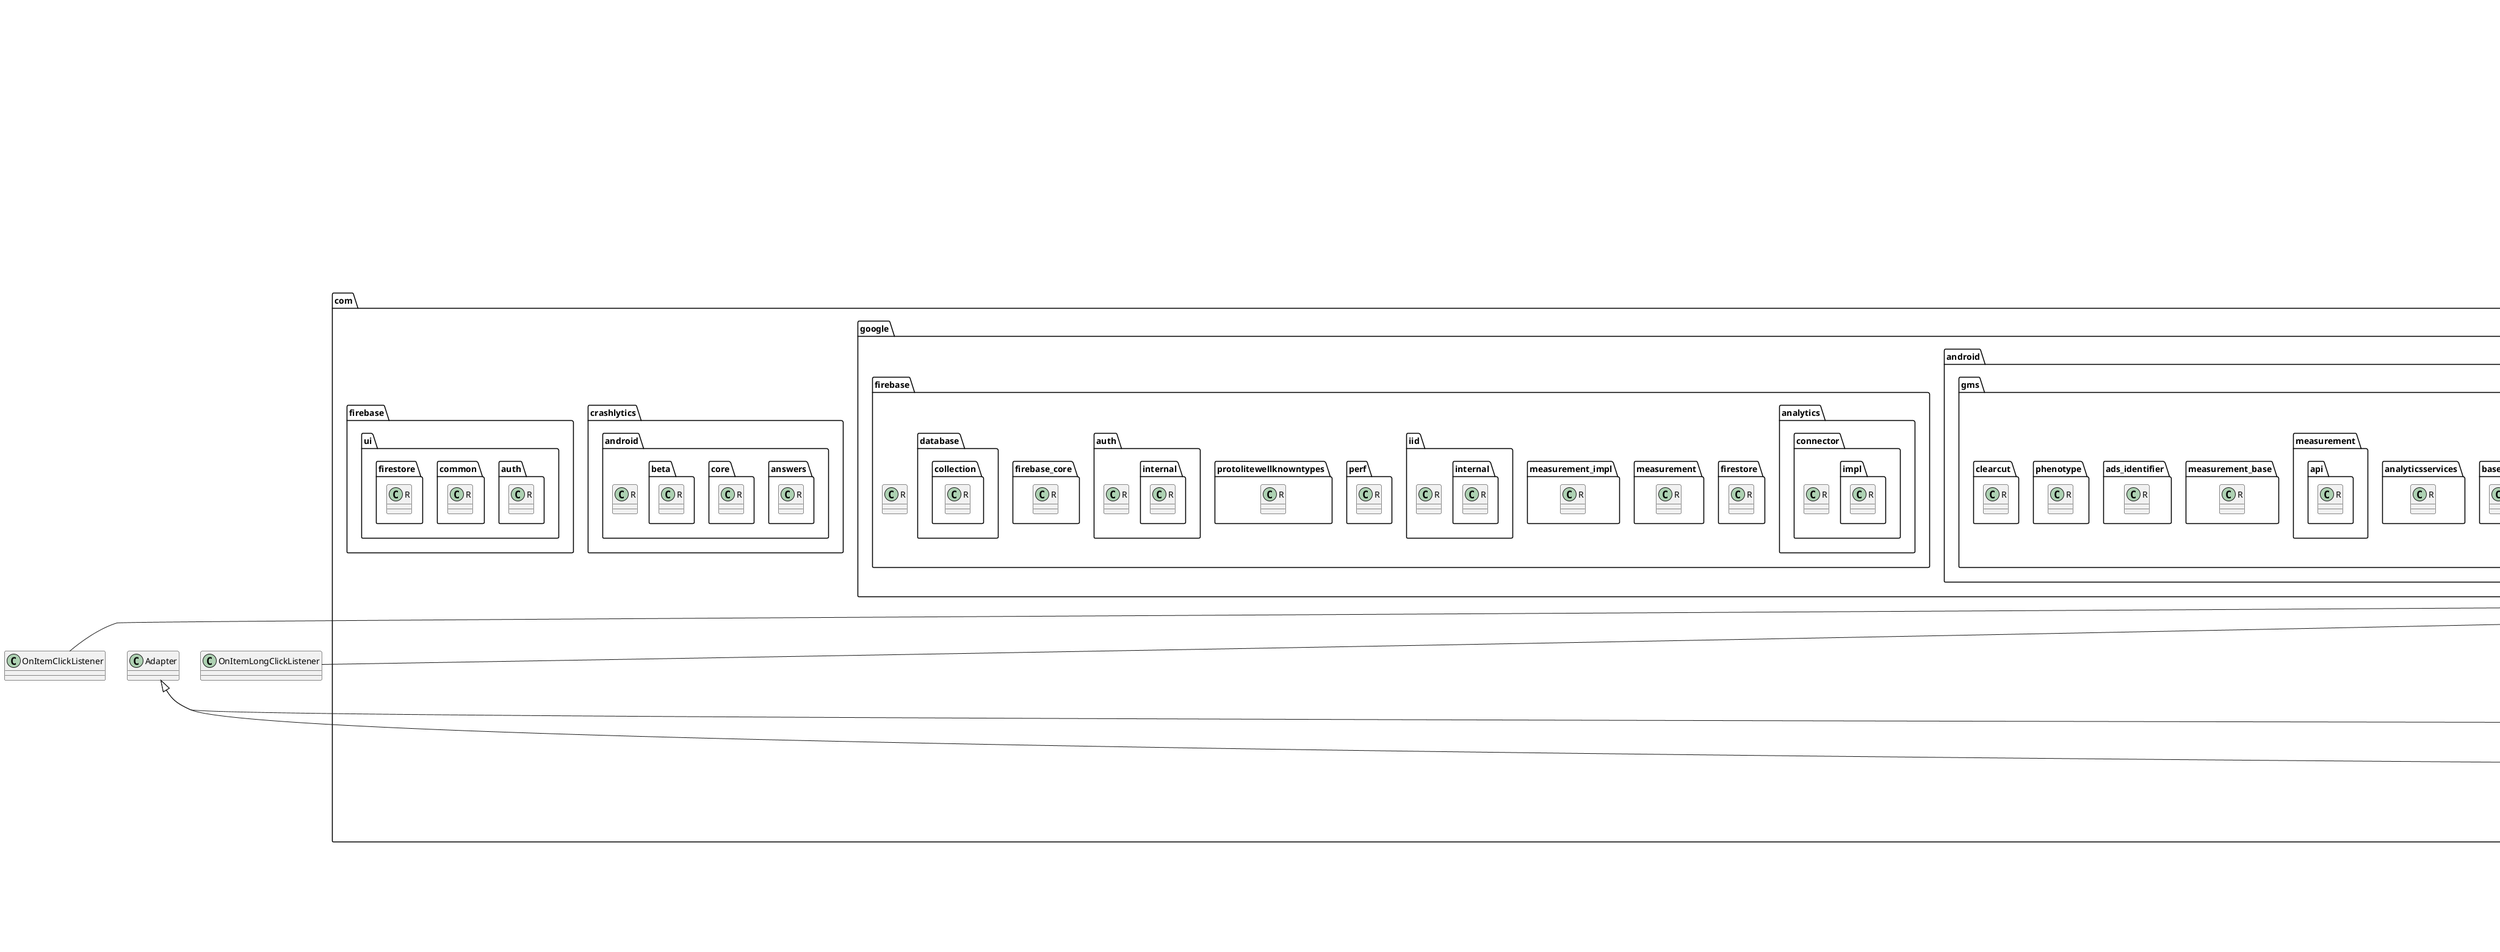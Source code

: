 @startuml

title __APP's Class Diagram__\n

  package com.utilisateur.orthomem {
    package com.utilisateur.orthomem.controllers.activities {
      class AddListActivity {
      }
    }
  }
  

  package com.utilisateur.orthomem {
    package com.utilisateur.orthomem.controllers.fragments {
      class AddListFragment {
      }
    }
  }
  

  package com.utilisateur.orthomem {
    class BuildConfig {
    }
  }
  

  package com.domain.utilisateur.orthomem {
    class ExampleInstrumentedTest {
    }
  }
  

  package com.utilisateur.orthomem {
    package com.utilisateur.orthomem.model {
      class Exercice {
      }
    }
  }
  

  package com.utilisateur.orthomem {
    package com.utilisateur.orthomem.api {
      class ExerciceHelper {
      }
    }
  }
  

  package com.utilisateur.orthomem {
    package com.utilisateur.orthomem.adapters {
      class ExerciceListRecyclerViewAdapter {
      }
    }
  }
  

  package com.utilisateur.orthomem {
    package com.utilisateur.orthomem.controllers.activities {
      class ExerciceListViewHolder {
      }
    }
  }
  

  package com.utilisateur.orthomem {
    package com.utilisateur.orthomem.controllers.activities {
      class ExerciceListViewHolder_ViewBinding {
      }
    }
  }
  

  package com.utilisateur.orthomem {
    package com.utilisateur.orthomem.controllers.activities {
      class FavoriteActivity {
      }
    }
  }
  

  package com.utilisateur.orthomem {
    package com.utilisateur.orthomem.controllers.fragments {
      class FavoriteFragment {
      }
    }
  }
  

  package com.utilisateur.orthomem {
    package com.utilisateur.orthomem.controllers.activities {
      class HomeActivity {
      }
    }
  }
  

  package com.utilisateur.orthomem {
    package com.utilisateur.orthomem.controllers.fragments {
      class HomeFragment {
      }
    }
  }
  

  package com.utilisateur.orthomem {
    package com.utilisateur.orthomem.utils {
      class ItemClickSupport {
      }
    }
  }
  

  package com.utilisateur.orthomem {
    package com.utilisateur.orthomem.controllers.activities {
      class LoginActivity {
      }
    }
  }
  

  package com.utilisateur.orthomem {
    package com.utilisateur.orthomem.controllers.activities {
      class MainActivity {
      }
    }
  }
  

  package com.utilisateur.orthomem {
    class Manifest {
    }
  }
  

  package com.utilisateur.orthomem {
    package com.utilisateur.orthomem.controllers.activities {
      class MyListActivity {
      }
    }
  }
  

  package com.utilisateur.orthomem {
    package com.utilisateur.orthomem.controllers.fragments {
      class MyListFragment {
      }
    }
  }
  

  package com.utilisateur.orthomem {
    package com.utilisateur.orthomem.controllers.activities {
      class MyListsActivity {
      }
    }
  }
  

  package com.utilisateur.orthomem {
    package com.utilisateur.orthomem.controllers.fragments {
      class MyListsFragment {
      }
    }
  }
  

  package com.utilisateur.orthomem {
    package com.utilisateur.orthomem.controllers.activities {
      class MyWordsActivity {
      }
    }
  }
  

  package com.utilisateur.orthomem {
    package com.utilisateur.orthomem.controllers.fragments {
      class MyWordsFragment {
      }
    }
  }
  

  package com.utilisateur.orthomem {
    package com.utilisateur.orthomem.controllers.fragments {
      class ParametersFragment {
      }
    }
  }
  

  package me.zhanghai.android.materialprogressbar {
    class R {
    }
  }
  

  package com.google.android.gms.tasks {
    class R {
    }
  }
  

  package com.google.firebase {
    class R {
    }
  }
  

  package com.google.android.gms.common {
    class R {
    }
  }
  

  package android.support.fragment {
    class R {
    }
  }
  

  package com.crashlytics.android {
    package com.crashlytics.android.answers {
      class R {
      }
    }
  }
  

  package com.utilisateur.orthomem {
    class R {
    }
  }
  

  package com.google.android.gms.auth {
    package com.google.android.gms.auth.api {
      class R {
      }
    }
  }
  

  package com.firebase.ui.auth {
    class R {
    }
  }
  

  package com.crashlytics.android {
    class R {
    }
  }
  

  package android.support.v4 {
    class R {
    }
  }
  

  package com.google.android.gms.stats {
    class R {
    }
  }
  

  package android.support.mediacompat {
    class R {
    }
  }
  

  package com.google.android.gms.tagmanager {
    class R {
    }
  }
  

  package com.google.firebase {
    package com.google.firebase.analytics.connector {
      package com.google.firebase.analytics.connector.impl {
        class R {
        }
      }
    }
  }
  

  package android.support.v7.cardview {
    class R {
    }
  }
  

  package com.google.android.gms.flags {
    class R {
    }
  }
  

  package com.google.android.gms.base {
    class R {
    }
  }
  

  package android.support.coreui {
    class R {
    }
  }
  

  package com.crashlytics.android {
    package com.crashlytics.android.core {
      class R {
      }
    }
  }
  

  package android.support.graphics.drawable {
    package android.support.graphics.drawable.animated {
      class R {
      }
    }
  }
  

  package butterknife {
    class R {
    }
  }
  

  package com.google.android.gms.tagmanager {
    package com.google.android.gms.tagmanager.impl {
      class R {
      }
    }
  }
  

  package android.arch.lifecycle {
    package android.arch.lifecycle.extensions {
      class R {
      }
    }
  }
  

  package android.support.graphics.drawable {
    class R {
    }
  }
  

  package android.arch.lifecycle {
    class R {
    }
  }
  

  package com.google.android.gms.analyticsservices {
    class R {
    }
  }
  

  package com.google.android.gms.measurement.api {
    class R {
    }
  }
  

  package com.google.android.gms.measurement_base {
    class R {
    }
  }
  

  package com.google.firebase {
    package com.google.firebase.analytics.connector {
      class R {
      }
    }
  }
  

  package com.google.firebase {
    package com.google.firebase.firestore {
      class R {
      }
    }
  }
  

  package com.firebase.ui.common {
    class R {
    }
  }
  

  package com.google.firebase {
    package com.google.firebase.measurement {
      package com.google.firebase.measurement_impl {
        class R {
        }
      }
    }
  }
  

  package com.google.android.gms.ads_identifier {
    class R {
    }
  }
  

  package com.google.firebase {
    package com.google.firebase.iid {
      class R {
      }
    }
  }
  

  package com.google.firebase {
    package com.google.firebase.measurement {
      class R {
      }
    }
  }
  

  package com.google.firebase {
    package com.google.firebase.perf {
      class R {
      }
    }
  }
  

  package com.google.firebase {
    package com.google.firebase.protolitewellknowntypes {
      class R {
      }
    }
  }
  

  package android.support.v7.recyclerview {
    class R {
    }
  }
  

  package com.google.android.gms.auth {
    package com.google.android.gms.auth.api {
      package com.google.android.gms.auth.api.phone {
        class R {
        }
      }
    }
  }
  

  package com.firebase.ui.firestore {
    class R {
    }
  }
  

  package com.google.android.gms.phenotype {
    class R {
    }
  }
  

  package android.support.design {
    class R {
    }
  }
  

  package android.support.customtabs {
    class R {
    }
  }
  

  package io.fabric.sdk.android {
    class R {
    }
  }
  

  package com.google.android.gms.auth {
    class R {
    }
  }
  

  package android.arch.lifecycle {
    package android.arch.lifecycle.livedata {
      package android.arch.lifecycle.livedata.core {
        class R {
        }
      }
    }
  }
  

  package com.google.firebase {
    package com.google.firebase.auth {
      class R {
      }
    }
  }
  

  package android.support.transition {
    class R {
    }
  }
  

  package com.google.firebase {
    package com.google.firebase.auth {
      package com.google.firebase.auth.internal {
        class R {
        }
      }
    }
  }
  

  package com.google.firebase {
    package com.google.firebase.firebase_core {
      class R {
      }
    }
  }
  

  package android.support.v7.appcompat {
    class R {
    }
  }
  

  package com.google.firebase {
    package com.google.firebase.iid {
      package com.google.firebase.iid.internal {
        class R {
        }
      }
    }
  }
  

  package android.support.constraint {
    class R {
    }
  }
  

  package com.google.firebase {
    package com.google.firebase.database.collection {
      class R {
      }
    }
  }
  

  package com.google.android.gms.clearcut {
    class R {
    }
  }
  

  package android.arch.lifecycle {
    package android.arch.lifecycle.livedata {
      class R {
      }
    }
  }
  

  package android.arch.core {
    class R {
    }
  }
  

  package com.crashlytics.android {
    package com.crashlytics.android.beta {
      class R {
      }
    }
  }
  

  package android.support.coreutils {
    class R {
    }
  }
  

  package android.support.compat {
    class R {
    }
  }
  

  package android.arch.lifecycle {
    package android.arch.lifecycle.viewmodel {
      class R {
      }
    }
  }
  

  package com.utilisateur.orthomem {
    package com.utilisateur.orthomem.model {
      class User {
      }
    }
  }
  

  package com.utilisateur.orthomem {
    package com.utilisateur.orthomem.api {
      class UserHelper {
      }
    }
  }
  

  package com.utilisateur.orthomem {
    package com.utilisateur.orthomem.model {
      class Word {
      }
    }
  }
  

  package com.utilisateur.orthomem {
    package com.utilisateur.orthomem.adapters {
      class WordListRecyclerViewAdapter {
      }
    }
  }
  

  package com.utilisateur.orthomem {
    package com.utilisateur.orthomem.controllers.activities {
      class WordListViewHolder {
      }
    }
  }
  

  package com.utilisateur.orthomem {
    package com.utilisateur.orthomem.controllers.activities {
      class WordListViewHolder_ViewBinding {
      }
    }
  }
  

  AddListActivity -up-|> FragmentActivity
  AddListFragment -up-|> Fragment
  Exercice -up-|> Serializable
  ExerciceListRecyclerViewAdapter -up-|> Adapter
  ExerciceListRecyclerViewAdapter o-- FavoriteIconListener : mCallback
  ExerciceListViewHolder -up-|> OnClickListener
  ExerciceListViewHolder -up-|> ViewHolder
  ExerciceListViewHolder_ViewBinding -up-|> Unbinder
  ExerciceListViewHolder_ViewBinding o-- ExerciceListViewHolder : target
  FavoriteActivity -up-|> FragmentActivity
  FavoriteFragment -up-|> FavoriteIconListener
  FavoriteFragment -up-|> Fragment
  FavoriteFragment o-- ExerciceListRecyclerViewAdapter : mAdapter
  HomeActivity -up-|> FragmentActivity
  HomeFragment -up-|> Fragment
  ItemClickSupport o-- OnItemClickListener : mOnItemClickListener
  ItemClickSupport o-- OnItemLongClickListener : mOnItemLongClickListener
  LoginActivity -up-|> FragmentActivity
  MainActivity -up-|> AppCompatActivity
  MainActivity o-- MyListFragment : myListFragment
  MyListActivity -up-|> FragmentActivity
  MyListFragment -up-|> Fragment
  MyListsActivity -up-|> FragmentActivity
  MyListsFragment -up-|> FavoriteIconListener
  MyListsFragment -up-|> Fragment
  MyListsFragment o-- ExerciceListRecyclerViewAdapter : mAdapter
  MyWordsActivity -up-|> FragmentActivity
  MyWordsActivity o-- WordListRecyclerViewAdapter : adapter
  MyWordsFragment -up-|> CheckBoxListener
  MyWordsFragment -up-|> Fragment
  MyWordsFragment o-- WordListRecyclerViewAdapter : mAdapter
  ParametersFragment -up-|> Fragment
  WordListRecyclerViewAdapter -up-|> Adapter
  WordListRecyclerViewAdapter o-- CheckBoxListener : mCallback
  WordListViewHolder -up-|> OnClickListener
  WordListViewHolder -up-|> ViewHolder
  WordListViewHolder_ViewBinding -up-|> Unbinder
  WordListViewHolder_ViewBinding o-- WordListViewHolder : target


right footer


PlantUML diagram generated by SketchIt! (https://bitbucket.org/pmesmeur/sketch.it)
For more information about this tool, please contact philippe.mesmeur@gmail.com
endfooter

@enduml
